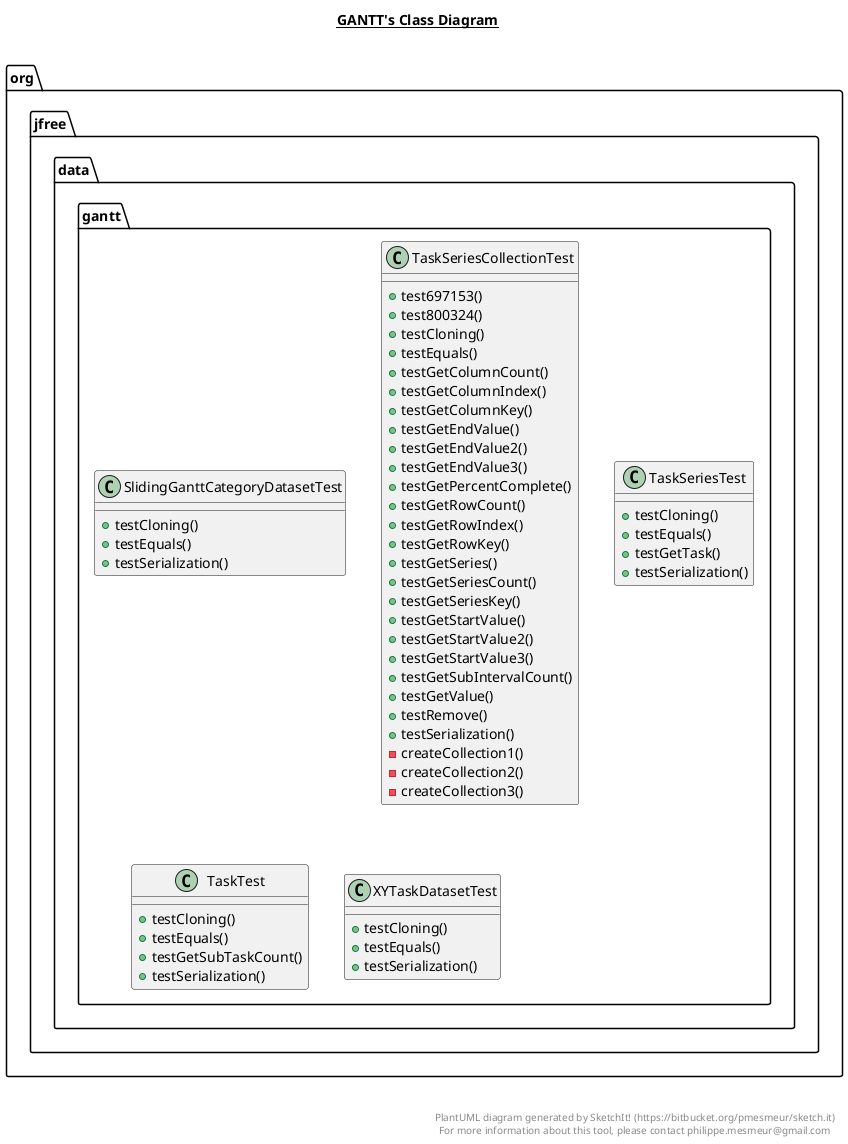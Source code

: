 @startuml

title __GANTT's Class Diagram__\n

  namespace org.jfree.data {
    namespace gantt {
      class org.jfree.data.gantt.SlidingGanttCategoryDatasetTest {
          + testCloning()
          + testEquals()
          + testSerialization()
      }
    }
  }
  

  namespace org.jfree.data {
    namespace gantt {
      class org.jfree.data.gantt.TaskSeriesCollectionTest {
          + test697153()
          + test800324()
          + testCloning()
          + testEquals()
          + testGetColumnCount()
          + testGetColumnIndex()
          + testGetColumnKey()
          + testGetEndValue()
          + testGetEndValue2()
          + testGetEndValue3()
          + testGetPercentComplete()
          + testGetRowCount()
          + testGetRowIndex()
          + testGetRowKey()
          + testGetSeries()
          + testGetSeriesCount()
          + testGetSeriesKey()
          + testGetStartValue()
          + testGetStartValue2()
          + testGetStartValue3()
          + testGetSubIntervalCount()
          + testGetValue()
          + testRemove()
          + testSerialization()
          - createCollection1()
          - createCollection2()
          - createCollection3()
      }
    }
  }
  

  namespace org.jfree.data {
    namespace gantt {
      class org.jfree.data.gantt.TaskSeriesTest {
          + testCloning()
          + testEquals()
          + testGetTask()
          + testSerialization()
      }
    }
  }
  

  namespace org.jfree.data {
    namespace gantt {
      class org.jfree.data.gantt.TaskTest {
          + testCloning()
          + testEquals()
          + testGetSubTaskCount()
          + testSerialization()
      }
    }
  }
  

  namespace org.jfree.data {
    namespace gantt {
      class org.jfree.data.gantt.XYTaskDatasetTest {
          + testCloning()
          + testEquals()
          + testSerialization()
      }
    }
  }
  



right footer


PlantUML diagram generated by SketchIt! (https://bitbucket.org/pmesmeur/sketch.it)
For more information about this tool, please contact philippe.mesmeur@gmail.com
endfooter

@enduml
